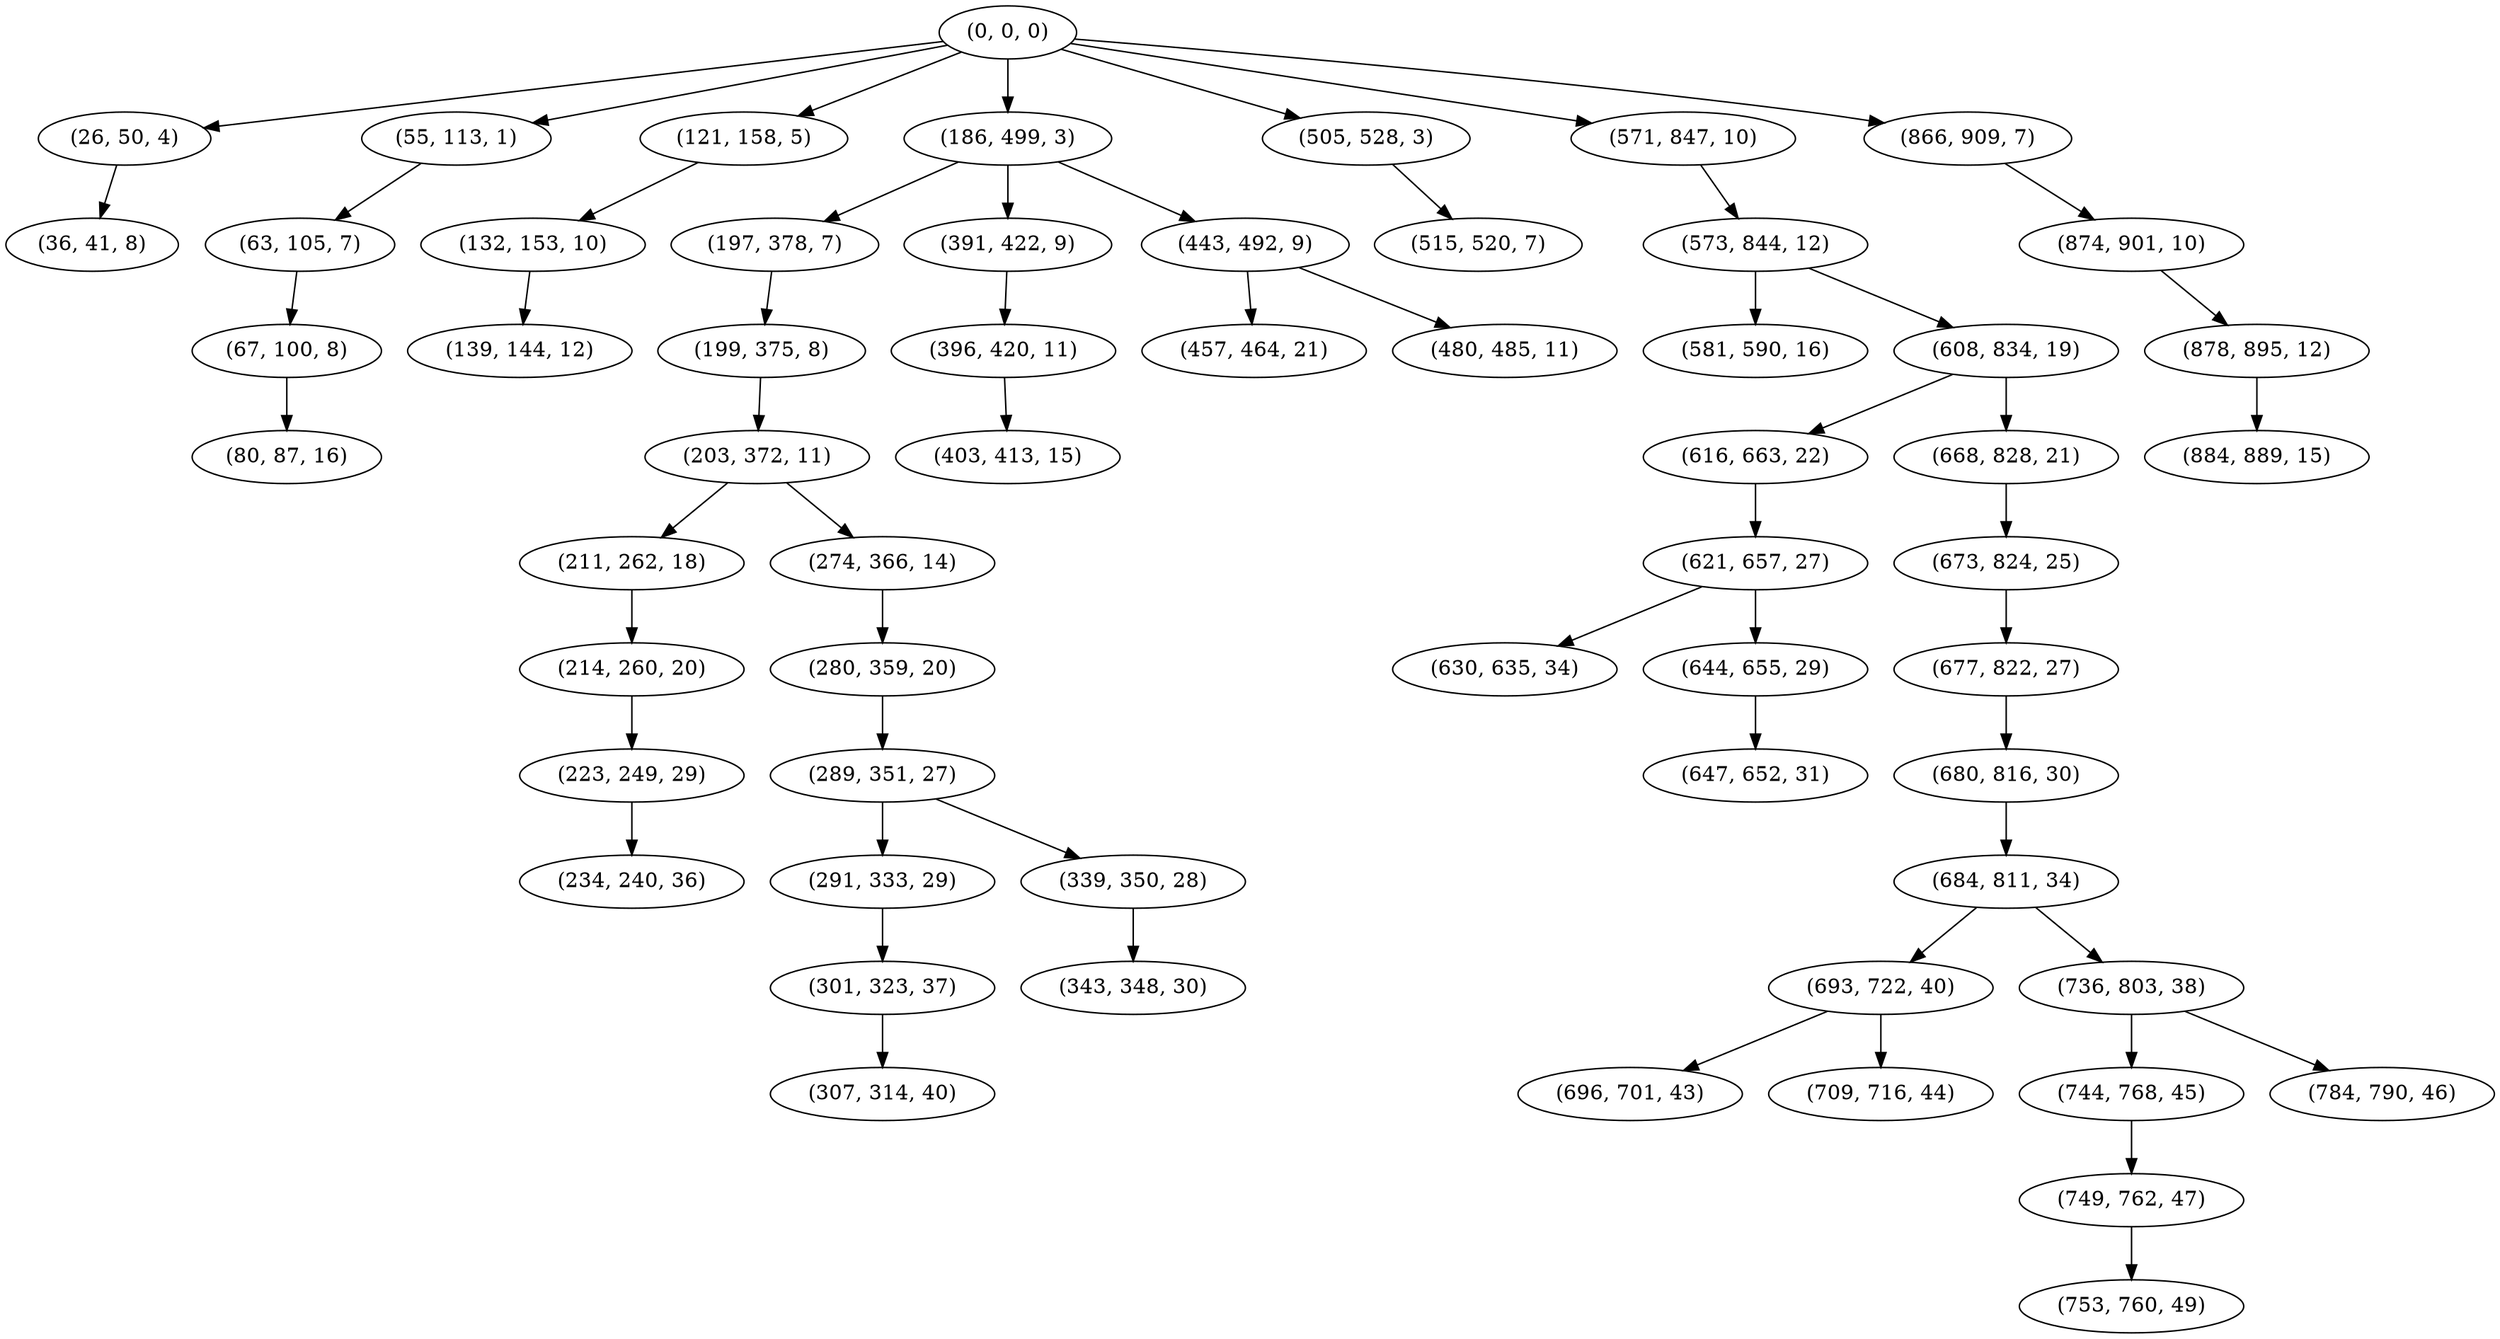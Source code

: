 digraph tree {
    "(0, 0, 0)";
    "(26, 50, 4)";
    "(36, 41, 8)";
    "(55, 113, 1)";
    "(63, 105, 7)";
    "(67, 100, 8)";
    "(80, 87, 16)";
    "(121, 158, 5)";
    "(132, 153, 10)";
    "(139, 144, 12)";
    "(186, 499, 3)";
    "(197, 378, 7)";
    "(199, 375, 8)";
    "(203, 372, 11)";
    "(211, 262, 18)";
    "(214, 260, 20)";
    "(223, 249, 29)";
    "(234, 240, 36)";
    "(274, 366, 14)";
    "(280, 359, 20)";
    "(289, 351, 27)";
    "(291, 333, 29)";
    "(301, 323, 37)";
    "(307, 314, 40)";
    "(339, 350, 28)";
    "(343, 348, 30)";
    "(391, 422, 9)";
    "(396, 420, 11)";
    "(403, 413, 15)";
    "(443, 492, 9)";
    "(457, 464, 21)";
    "(480, 485, 11)";
    "(505, 528, 3)";
    "(515, 520, 7)";
    "(571, 847, 10)";
    "(573, 844, 12)";
    "(581, 590, 16)";
    "(608, 834, 19)";
    "(616, 663, 22)";
    "(621, 657, 27)";
    "(630, 635, 34)";
    "(644, 655, 29)";
    "(647, 652, 31)";
    "(668, 828, 21)";
    "(673, 824, 25)";
    "(677, 822, 27)";
    "(680, 816, 30)";
    "(684, 811, 34)";
    "(693, 722, 40)";
    "(696, 701, 43)";
    "(709, 716, 44)";
    "(736, 803, 38)";
    "(744, 768, 45)";
    "(749, 762, 47)";
    "(753, 760, 49)";
    "(784, 790, 46)";
    "(866, 909, 7)";
    "(874, 901, 10)";
    "(878, 895, 12)";
    "(884, 889, 15)";
    "(0, 0, 0)" -> "(26, 50, 4)";
    "(0, 0, 0)" -> "(55, 113, 1)";
    "(0, 0, 0)" -> "(121, 158, 5)";
    "(0, 0, 0)" -> "(186, 499, 3)";
    "(0, 0, 0)" -> "(505, 528, 3)";
    "(0, 0, 0)" -> "(571, 847, 10)";
    "(0, 0, 0)" -> "(866, 909, 7)";
    "(26, 50, 4)" -> "(36, 41, 8)";
    "(55, 113, 1)" -> "(63, 105, 7)";
    "(63, 105, 7)" -> "(67, 100, 8)";
    "(67, 100, 8)" -> "(80, 87, 16)";
    "(121, 158, 5)" -> "(132, 153, 10)";
    "(132, 153, 10)" -> "(139, 144, 12)";
    "(186, 499, 3)" -> "(197, 378, 7)";
    "(186, 499, 3)" -> "(391, 422, 9)";
    "(186, 499, 3)" -> "(443, 492, 9)";
    "(197, 378, 7)" -> "(199, 375, 8)";
    "(199, 375, 8)" -> "(203, 372, 11)";
    "(203, 372, 11)" -> "(211, 262, 18)";
    "(203, 372, 11)" -> "(274, 366, 14)";
    "(211, 262, 18)" -> "(214, 260, 20)";
    "(214, 260, 20)" -> "(223, 249, 29)";
    "(223, 249, 29)" -> "(234, 240, 36)";
    "(274, 366, 14)" -> "(280, 359, 20)";
    "(280, 359, 20)" -> "(289, 351, 27)";
    "(289, 351, 27)" -> "(291, 333, 29)";
    "(289, 351, 27)" -> "(339, 350, 28)";
    "(291, 333, 29)" -> "(301, 323, 37)";
    "(301, 323, 37)" -> "(307, 314, 40)";
    "(339, 350, 28)" -> "(343, 348, 30)";
    "(391, 422, 9)" -> "(396, 420, 11)";
    "(396, 420, 11)" -> "(403, 413, 15)";
    "(443, 492, 9)" -> "(457, 464, 21)";
    "(443, 492, 9)" -> "(480, 485, 11)";
    "(505, 528, 3)" -> "(515, 520, 7)";
    "(571, 847, 10)" -> "(573, 844, 12)";
    "(573, 844, 12)" -> "(581, 590, 16)";
    "(573, 844, 12)" -> "(608, 834, 19)";
    "(608, 834, 19)" -> "(616, 663, 22)";
    "(608, 834, 19)" -> "(668, 828, 21)";
    "(616, 663, 22)" -> "(621, 657, 27)";
    "(621, 657, 27)" -> "(630, 635, 34)";
    "(621, 657, 27)" -> "(644, 655, 29)";
    "(644, 655, 29)" -> "(647, 652, 31)";
    "(668, 828, 21)" -> "(673, 824, 25)";
    "(673, 824, 25)" -> "(677, 822, 27)";
    "(677, 822, 27)" -> "(680, 816, 30)";
    "(680, 816, 30)" -> "(684, 811, 34)";
    "(684, 811, 34)" -> "(693, 722, 40)";
    "(684, 811, 34)" -> "(736, 803, 38)";
    "(693, 722, 40)" -> "(696, 701, 43)";
    "(693, 722, 40)" -> "(709, 716, 44)";
    "(736, 803, 38)" -> "(744, 768, 45)";
    "(736, 803, 38)" -> "(784, 790, 46)";
    "(744, 768, 45)" -> "(749, 762, 47)";
    "(749, 762, 47)" -> "(753, 760, 49)";
    "(866, 909, 7)" -> "(874, 901, 10)";
    "(874, 901, 10)" -> "(878, 895, 12)";
    "(878, 895, 12)" -> "(884, 889, 15)";
}
